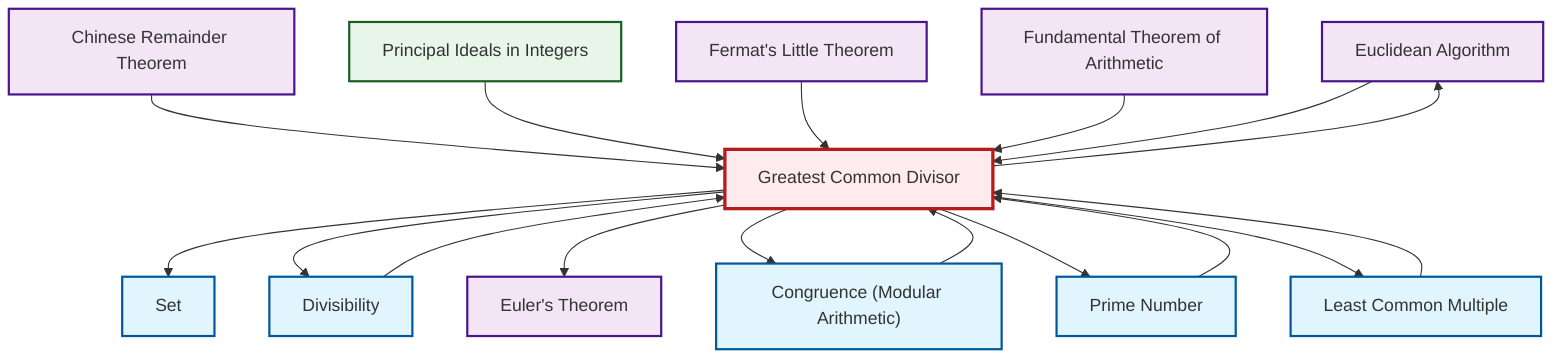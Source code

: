 graph TD
    classDef definition fill:#e1f5fe,stroke:#01579b,stroke-width:2px
    classDef theorem fill:#f3e5f5,stroke:#4a148c,stroke-width:2px
    classDef axiom fill:#fff3e0,stroke:#e65100,stroke-width:2px
    classDef example fill:#e8f5e9,stroke:#1b5e20,stroke-width:2px
    classDef current fill:#ffebee,stroke:#b71c1c,stroke-width:3px
    thm-euclidean-algorithm["Euclidean Algorithm"]:::theorem
    def-gcd["Greatest Common Divisor"]:::definition
    def-congruence["Congruence (Modular Arithmetic)"]:::definition
    thm-chinese-remainder["Chinese Remainder Theorem"]:::theorem
    def-lcm["Least Common Multiple"]:::definition
    thm-fermat-little["Fermat's Little Theorem"]:::theorem
    def-set["Set"]:::definition
    thm-euler["Euler's Theorem"]:::theorem
    thm-fundamental-arithmetic["Fundamental Theorem of Arithmetic"]:::theorem
    ex-principal-ideal["Principal Ideals in Integers"]:::example
    def-divisibility["Divisibility"]:::definition
    def-prime["Prime Number"]:::definition
    def-gcd --> def-set
    def-divisibility --> def-gcd
    def-gcd --> def-divisibility
    def-gcd --> thm-euler
    def-congruence --> def-gcd
    thm-chinese-remainder --> def-gcd
    def-gcd --> def-congruence
    def-gcd --> def-prime
    def-gcd --> thm-euclidean-algorithm
    ex-principal-ideal --> def-gcd
    def-gcd --> def-lcm
    def-lcm --> def-gcd
    thm-fermat-little --> def-gcd
    def-prime --> def-gcd
    thm-fundamental-arithmetic --> def-gcd
    thm-euclidean-algorithm --> def-gcd
    class def-gcd current
